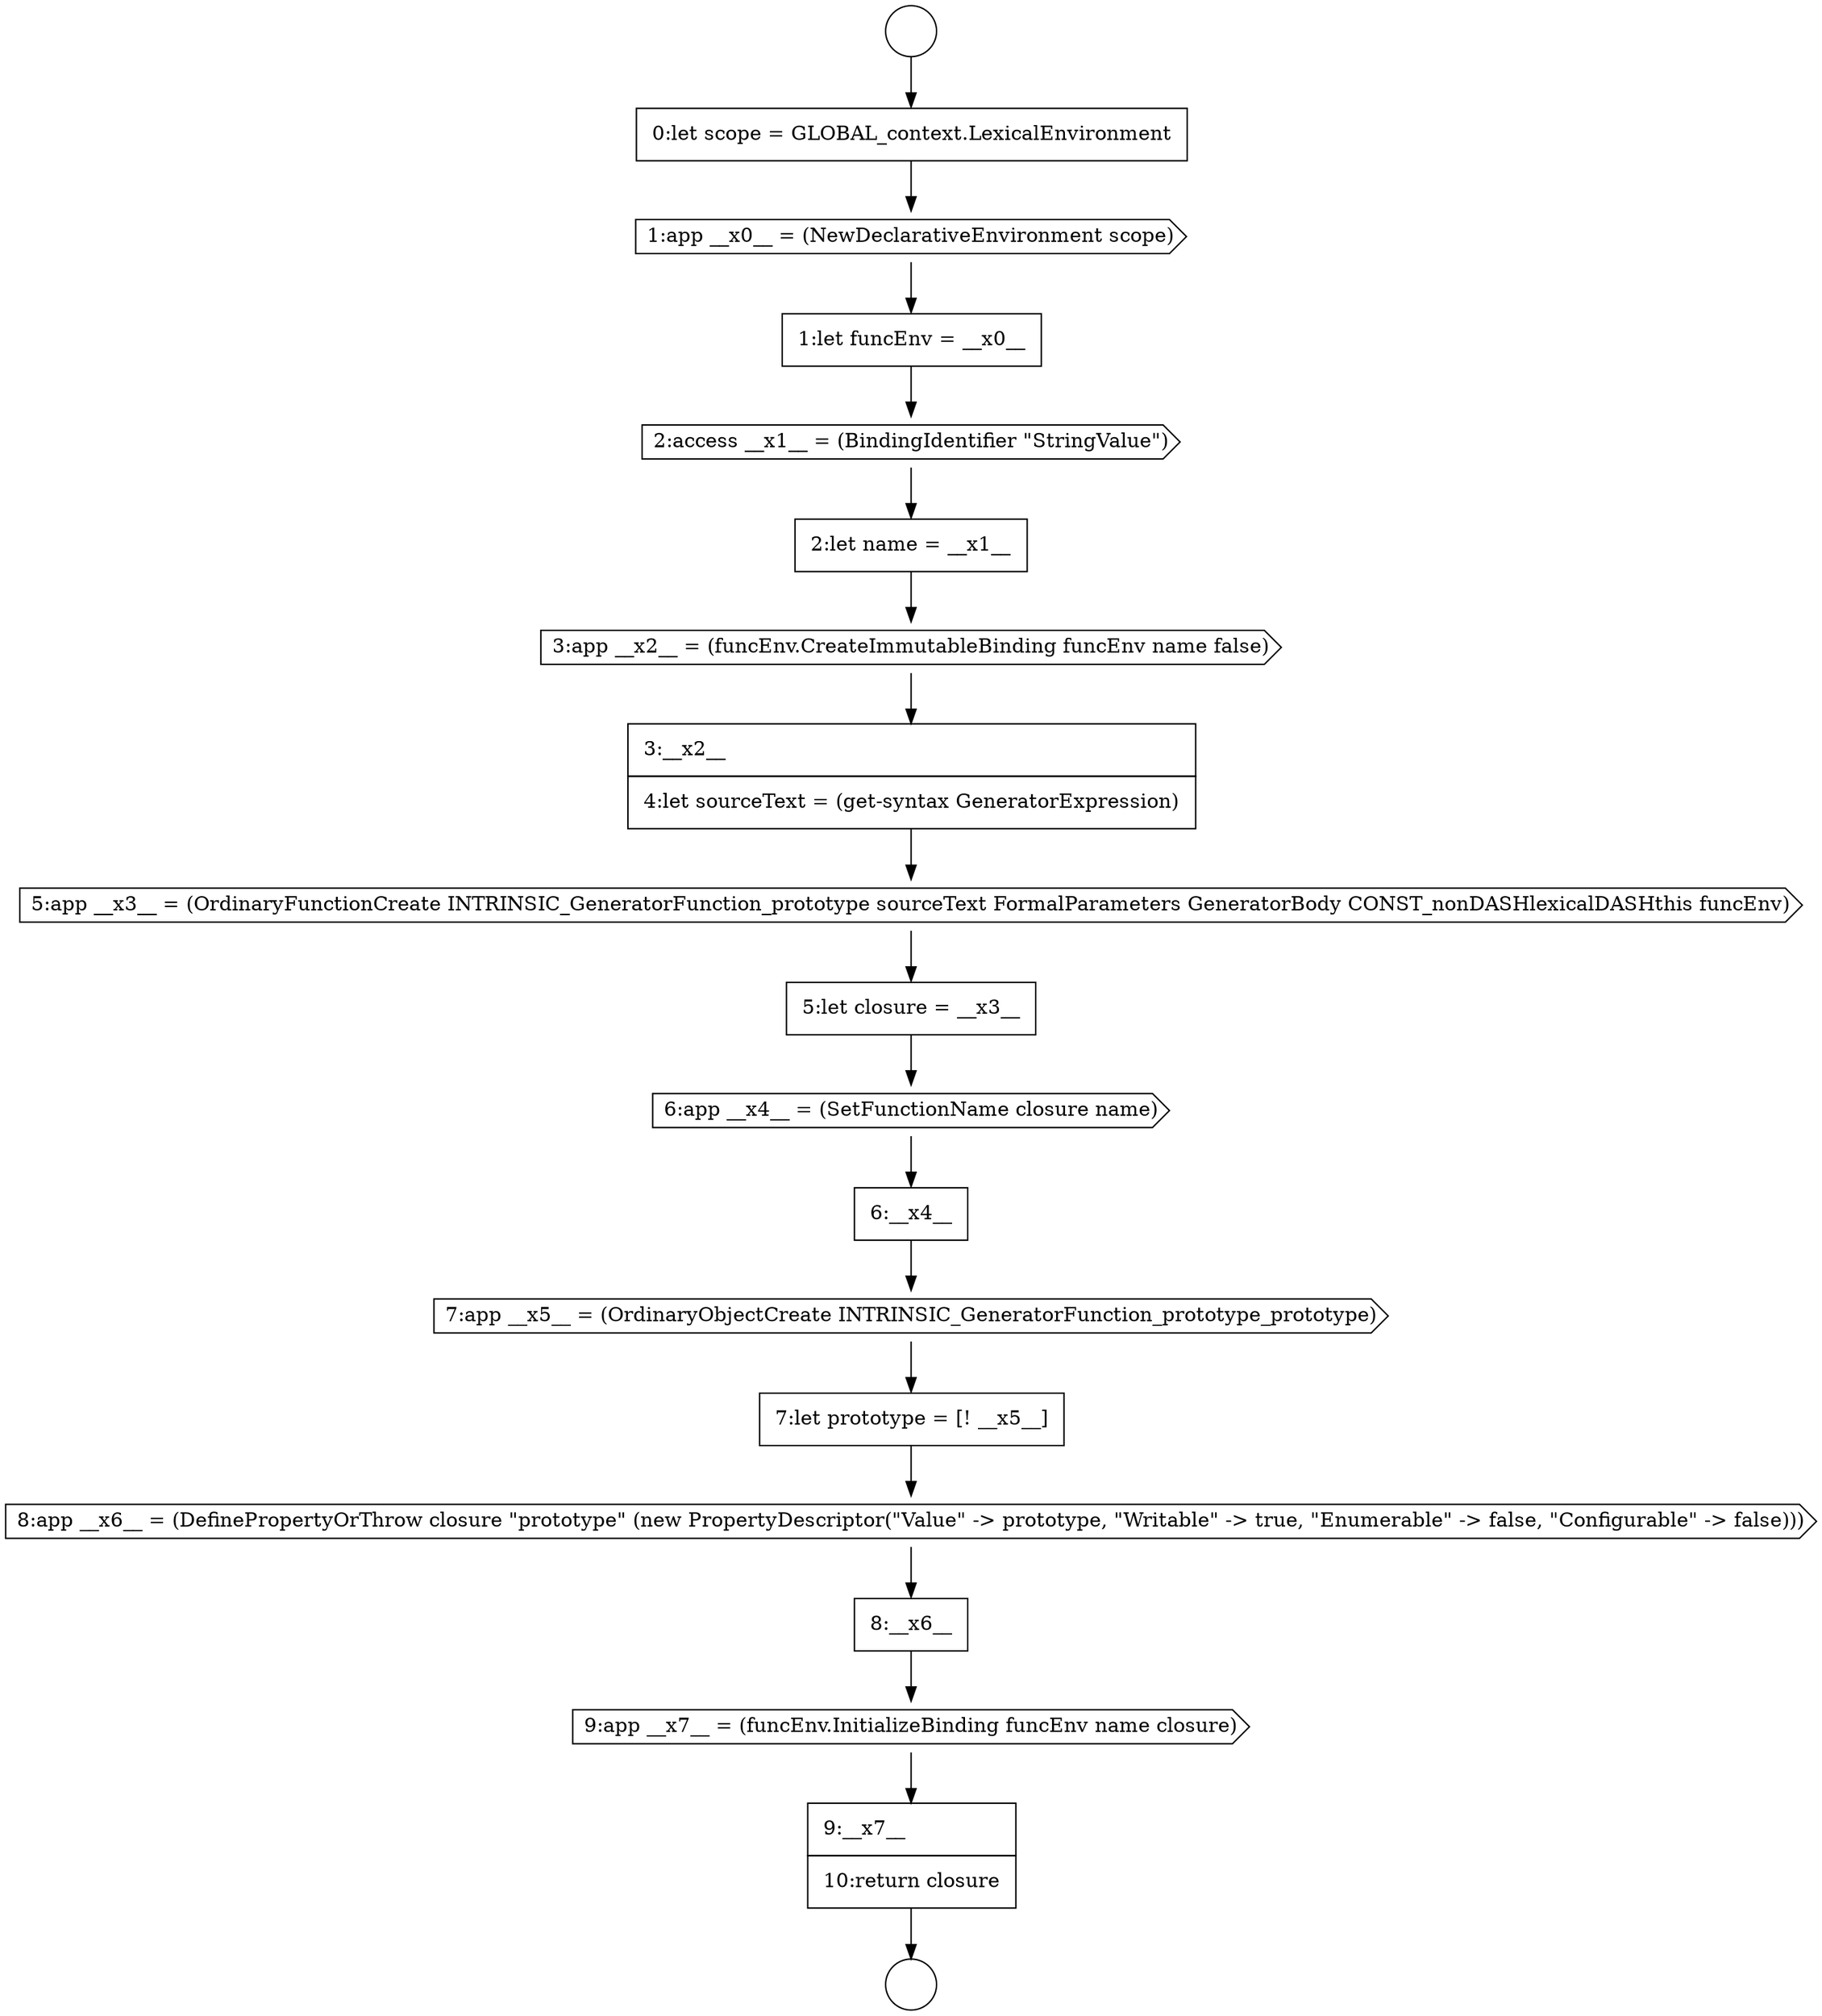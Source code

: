 digraph {
  node9305 [shape=none, margin=0, label=<<font color="black">
    <table border="0" cellborder="1" cellspacing="0" cellpadding="10">
      <tr><td align="left">9:__x7__</td></tr>
      <tr><td align="left">10:return closure</td></tr>
    </table>
  </font>> color="black" fillcolor="white" style=filled]
  node9292 [shape=cds, label=<<font color="black">2:access __x1__ = (BindingIdentifier &quot;StringValue&quot;)</font>> color="black" fillcolor="white" style=filled]
  node9296 [shape=cds, label=<<font color="black">5:app __x3__ = (OrdinaryFunctionCreate INTRINSIC_GeneratorFunction_prototype sourceText FormalParameters GeneratorBody CONST_nonDASHlexicalDASHthis funcEnv)</font>> color="black" fillcolor="white" style=filled]
  node9288 [shape=circle label=" " color="black" fillcolor="white" style=filled]
  node9295 [shape=none, margin=0, label=<<font color="black">
    <table border="0" cellborder="1" cellspacing="0" cellpadding="10">
      <tr><td align="left">3:__x2__</td></tr>
      <tr><td align="left">4:let sourceText = (get-syntax GeneratorExpression)</td></tr>
    </table>
  </font>> color="black" fillcolor="white" style=filled]
  node9290 [shape=cds, label=<<font color="black">1:app __x0__ = (NewDeclarativeEnvironment scope)</font>> color="black" fillcolor="white" style=filled]
  node9302 [shape=cds, label=<<font color="black">8:app __x6__ = (DefinePropertyOrThrow closure &quot;prototype&quot; (new PropertyDescriptor(&quot;Value&quot; -&gt; prototype, &quot;Writable&quot; -&gt; true, &quot;Enumerable&quot; -&gt; false, &quot;Configurable&quot; -&gt; false)))</font>> color="black" fillcolor="white" style=filled]
  node9294 [shape=cds, label=<<font color="black">3:app __x2__ = (funcEnv.CreateImmutableBinding funcEnv name false)</font>> color="black" fillcolor="white" style=filled]
  node9289 [shape=none, margin=0, label=<<font color="black">
    <table border="0" cellborder="1" cellspacing="0" cellpadding="10">
      <tr><td align="left">0:let scope = GLOBAL_context.LexicalEnvironment</td></tr>
    </table>
  </font>> color="black" fillcolor="white" style=filled]
  node9300 [shape=cds, label=<<font color="black">7:app __x5__ = (OrdinaryObjectCreate INTRINSIC_GeneratorFunction_prototype_prototype)</font>> color="black" fillcolor="white" style=filled]
  node9287 [shape=circle label=" " color="black" fillcolor="white" style=filled]
  node9304 [shape=cds, label=<<font color="black">9:app __x7__ = (funcEnv.InitializeBinding funcEnv name closure)</font>> color="black" fillcolor="white" style=filled]
  node9298 [shape=cds, label=<<font color="black">6:app __x4__ = (SetFunctionName closure name)</font>> color="black" fillcolor="white" style=filled]
  node9301 [shape=none, margin=0, label=<<font color="black">
    <table border="0" cellborder="1" cellspacing="0" cellpadding="10">
      <tr><td align="left">7:let prototype = [! __x5__]</td></tr>
    </table>
  </font>> color="black" fillcolor="white" style=filled]
  node9291 [shape=none, margin=0, label=<<font color="black">
    <table border="0" cellborder="1" cellspacing="0" cellpadding="10">
      <tr><td align="left">1:let funcEnv = __x0__</td></tr>
    </table>
  </font>> color="black" fillcolor="white" style=filled]
  node9299 [shape=none, margin=0, label=<<font color="black">
    <table border="0" cellborder="1" cellspacing="0" cellpadding="10">
      <tr><td align="left">6:__x4__</td></tr>
    </table>
  </font>> color="black" fillcolor="white" style=filled]
  node9293 [shape=none, margin=0, label=<<font color="black">
    <table border="0" cellborder="1" cellspacing="0" cellpadding="10">
      <tr><td align="left">2:let name = __x1__</td></tr>
    </table>
  </font>> color="black" fillcolor="white" style=filled]
  node9303 [shape=none, margin=0, label=<<font color="black">
    <table border="0" cellborder="1" cellspacing="0" cellpadding="10">
      <tr><td align="left">8:__x6__</td></tr>
    </table>
  </font>> color="black" fillcolor="white" style=filled]
  node9297 [shape=none, margin=0, label=<<font color="black">
    <table border="0" cellborder="1" cellspacing="0" cellpadding="10">
      <tr><td align="left">5:let closure = __x3__</td></tr>
    </table>
  </font>> color="black" fillcolor="white" style=filled]
  node9305 -> node9288 [ color="black"]
  node9303 -> node9304 [ color="black"]
  node9302 -> node9303 [ color="black"]
  node9287 -> node9289 [ color="black"]
  node9304 -> node9305 [ color="black"]
  node9292 -> node9293 [ color="black"]
  node9301 -> node9302 [ color="black"]
  node9290 -> node9291 [ color="black"]
  node9296 -> node9297 [ color="black"]
  node9295 -> node9296 [ color="black"]
  node9294 -> node9295 [ color="black"]
  node9300 -> node9301 [ color="black"]
  node9297 -> node9298 [ color="black"]
  node9298 -> node9299 [ color="black"]
  node9289 -> node9290 [ color="black"]
  node9299 -> node9300 [ color="black"]
  node9291 -> node9292 [ color="black"]
  node9293 -> node9294 [ color="black"]
}
